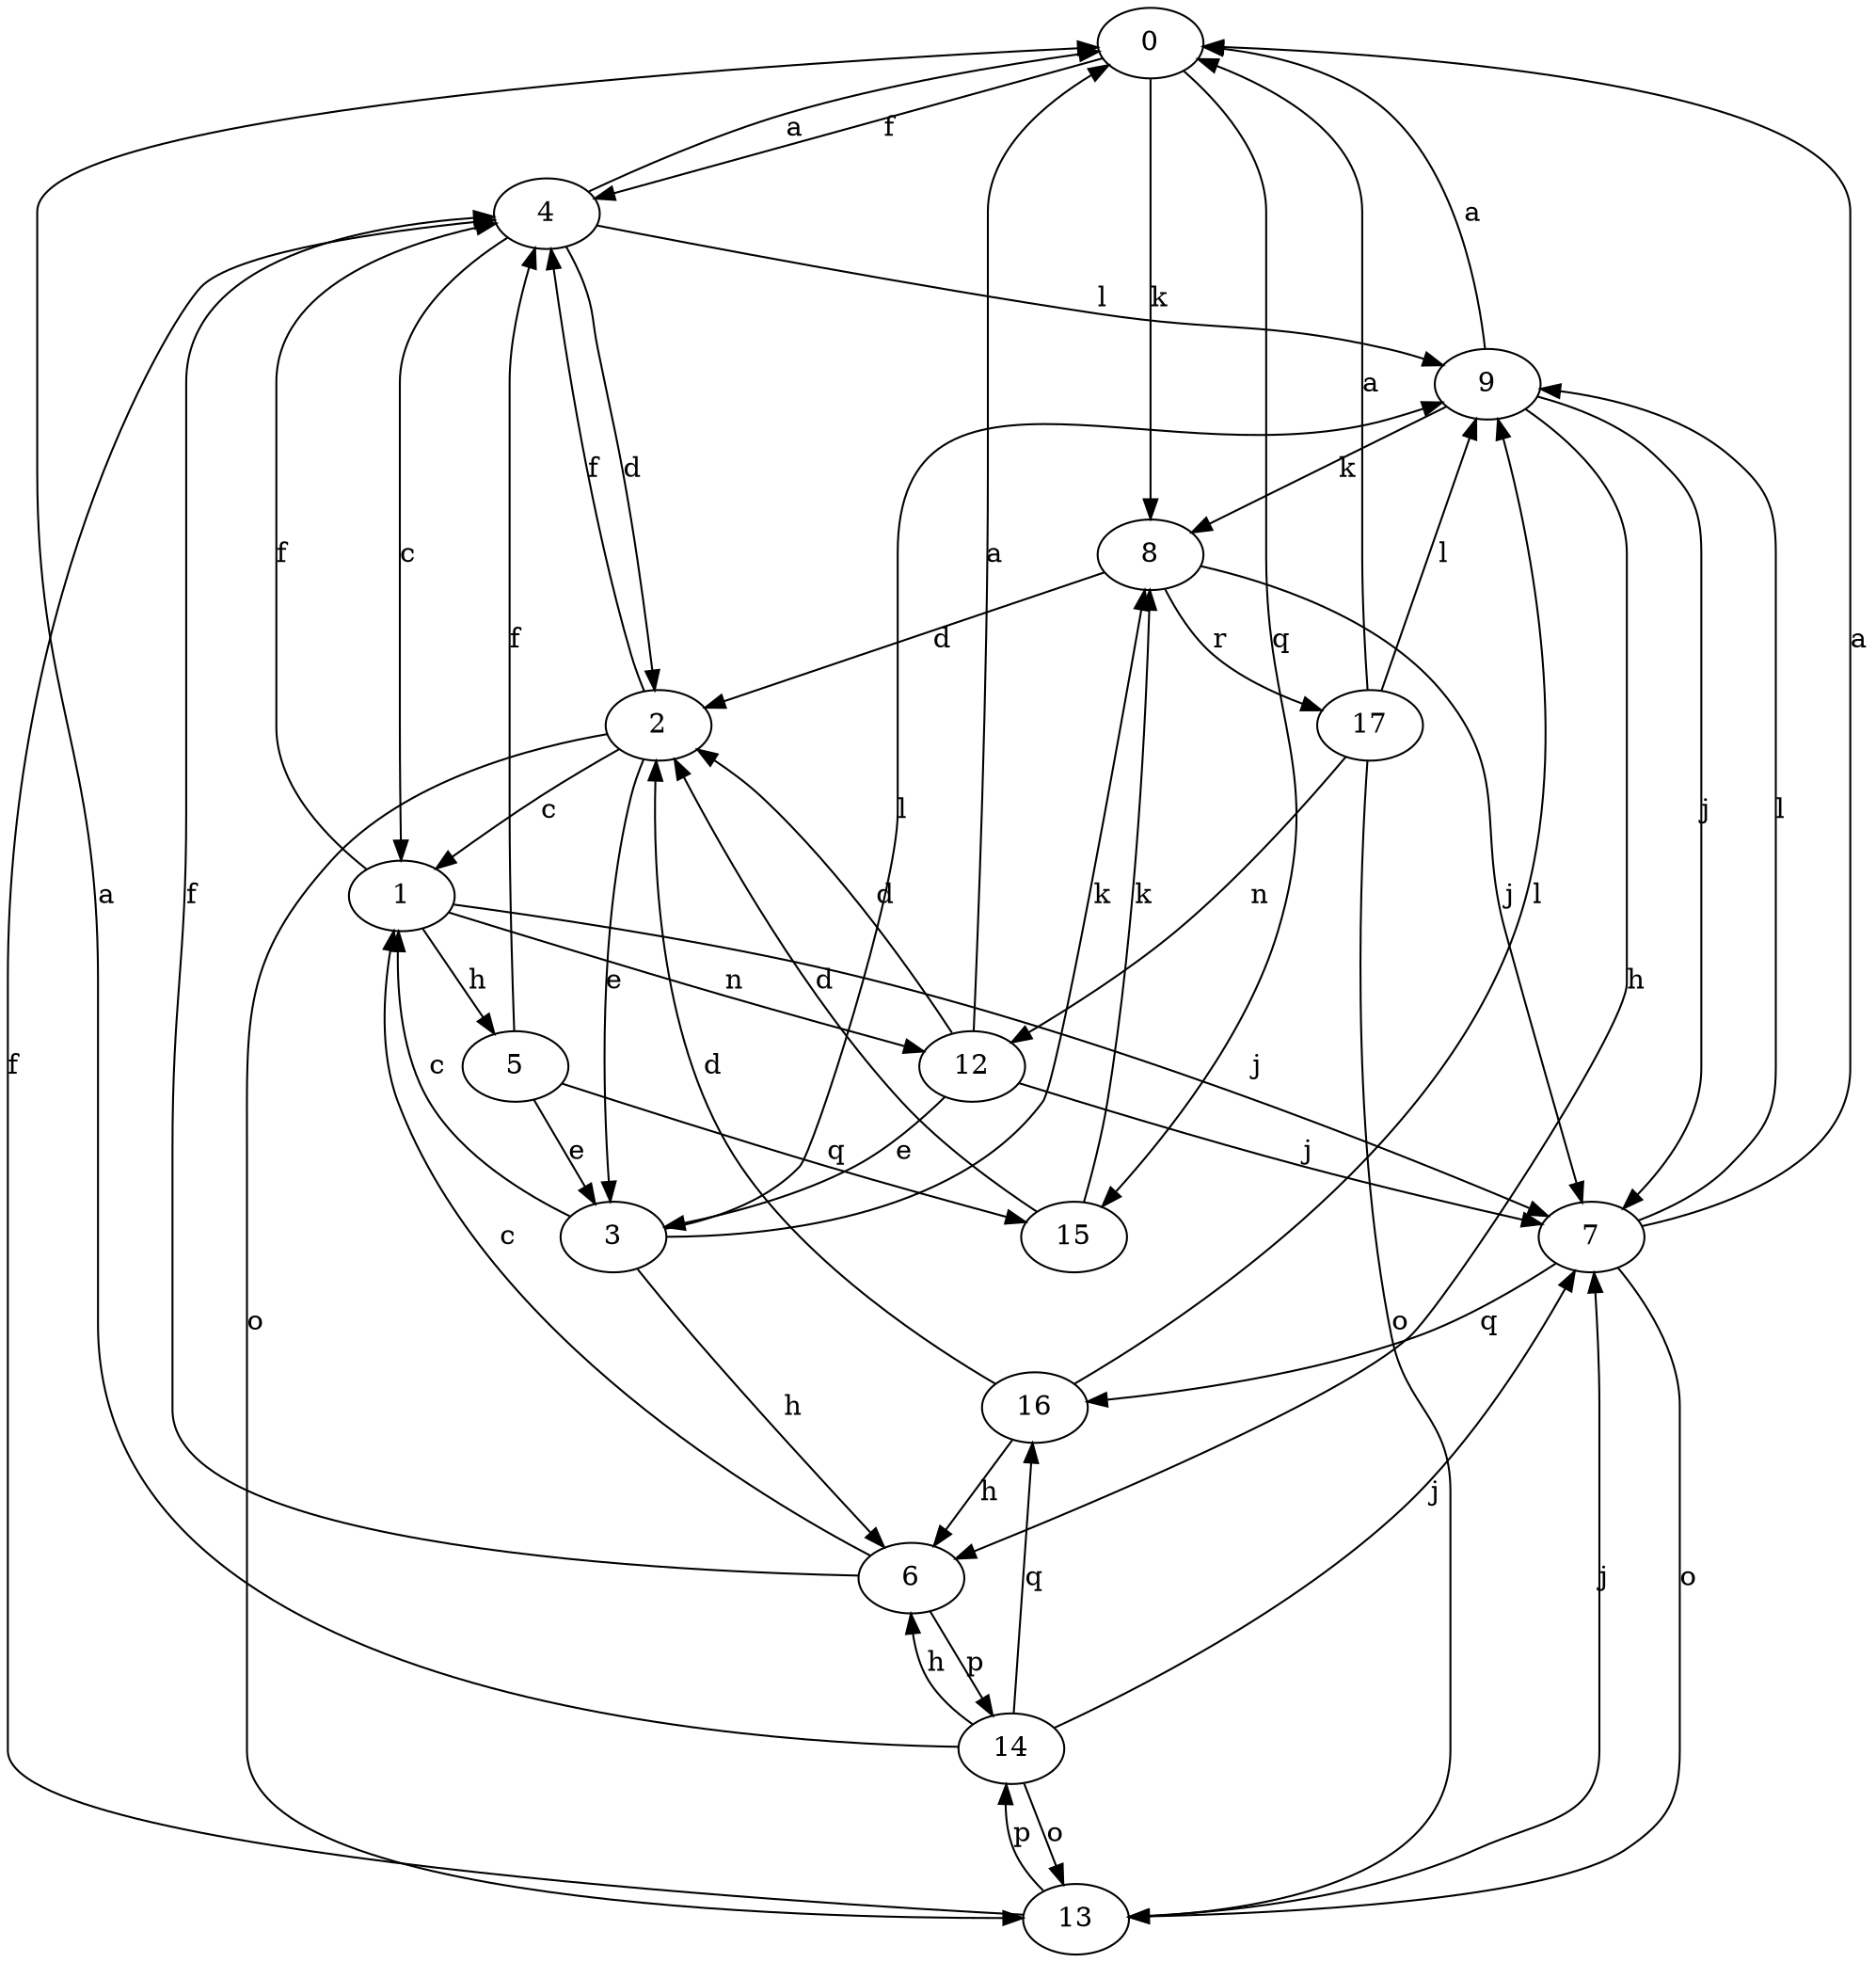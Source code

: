 strict digraph  {
0;
1;
2;
3;
4;
5;
6;
7;
8;
9;
12;
13;
14;
15;
16;
17;
0 -> 4  [label=f];
0 -> 8  [label=k];
0 -> 15  [label=q];
1 -> 4  [label=f];
1 -> 5  [label=h];
1 -> 7  [label=j];
1 -> 12  [label=n];
2 -> 1  [label=c];
2 -> 3  [label=e];
2 -> 4  [label=f];
2 -> 13  [label=o];
3 -> 1  [label=c];
3 -> 6  [label=h];
3 -> 8  [label=k];
3 -> 9  [label=l];
4 -> 0  [label=a];
4 -> 1  [label=c];
4 -> 2  [label=d];
4 -> 9  [label=l];
5 -> 3  [label=e];
5 -> 4  [label=f];
5 -> 15  [label=q];
6 -> 1  [label=c];
6 -> 4  [label=f];
6 -> 14  [label=p];
7 -> 0  [label=a];
7 -> 9  [label=l];
7 -> 13  [label=o];
7 -> 16  [label=q];
8 -> 2  [label=d];
8 -> 7  [label=j];
8 -> 17  [label=r];
9 -> 0  [label=a];
9 -> 6  [label=h];
9 -> 7  [label=j];
9 -> 8  [label=k];
12 -> 0  [label=a];
12 -> 2  [label=d];
12 -> 3  [label=e];
12 -> 7  [label=j];
13 -> 4  [label=f];
13 -> 7  [label=j];
13 -> 14  [label=p];
14 -> 0  [label=a];
14 -> 6  [label=h];
14 -> 7  [label=j];
14 -> 13  [label=o];
14 -> 16  [label=q];
15 -> 2  [label=d];
15 -> 8  [label=k];
16 -> 2  [label=d];
16 -> 6  [label=h];
16 -> 9  [label=l];
17 -> 0  [label=a];
17 -> 9  [label=l];
17 -> 12  [label=n];
17 -> 13  [label=o];
}
